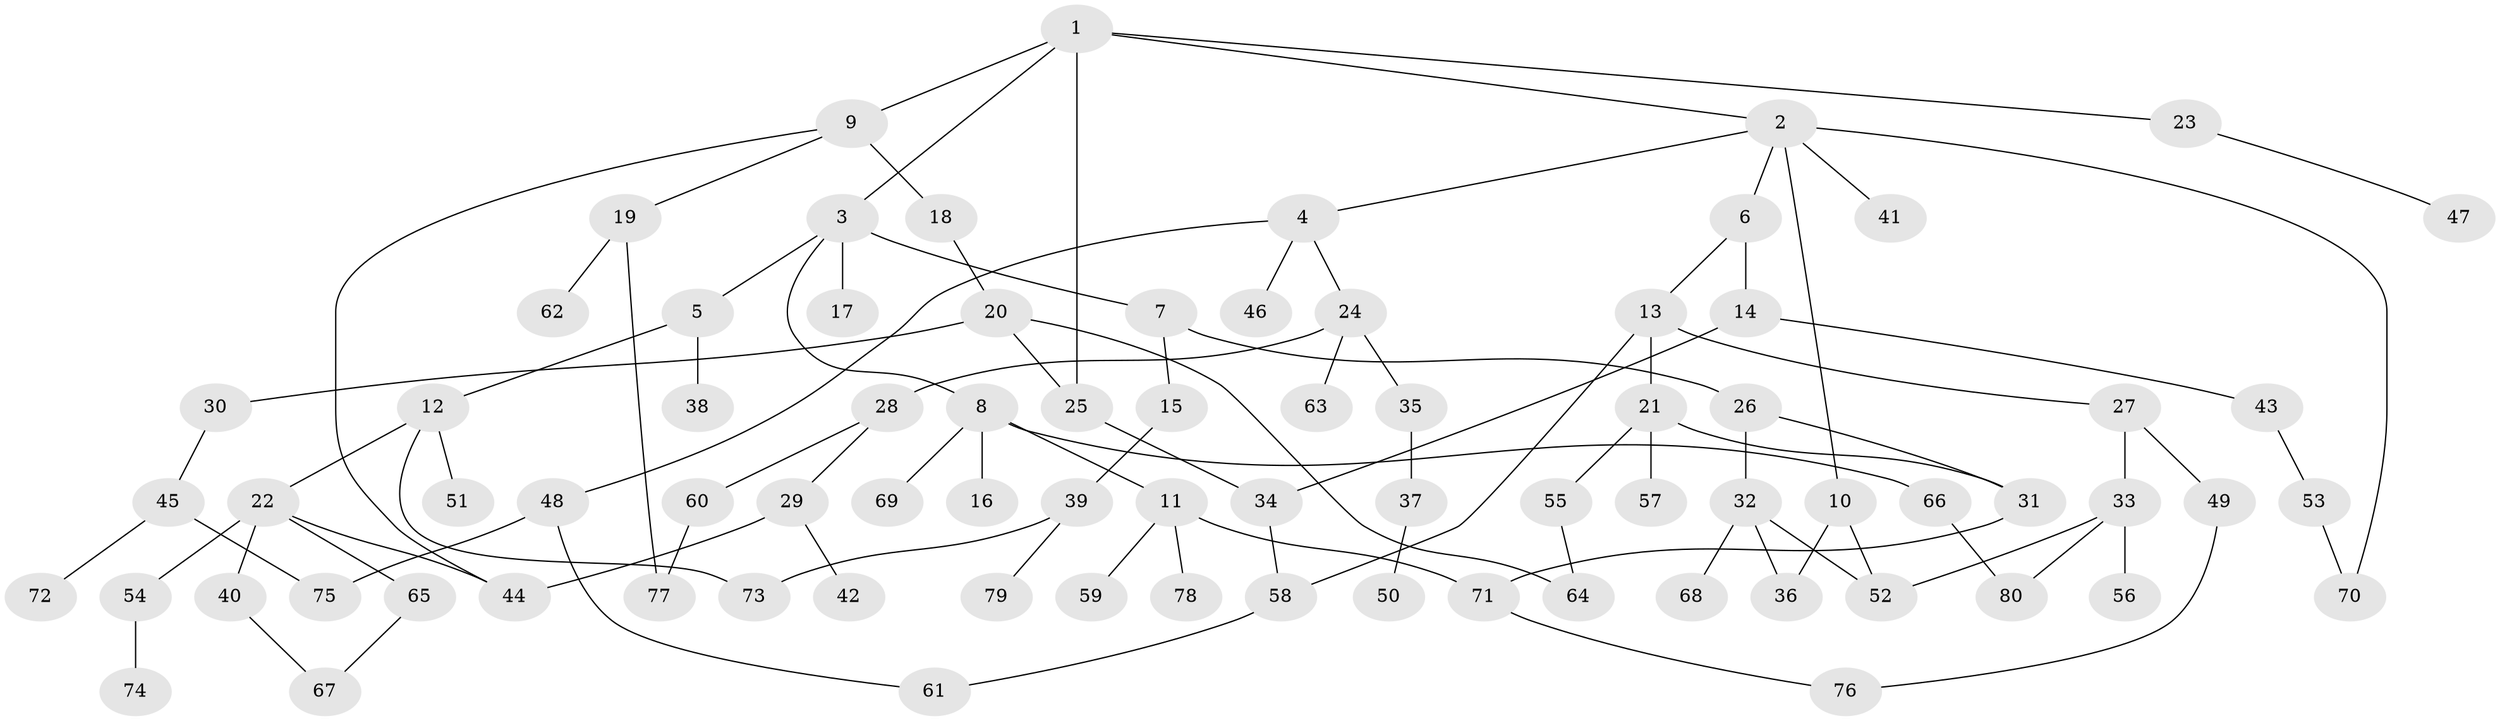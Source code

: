 // coarse degree distribution, {5: 0.08928571428571429, 6: 0.017857142857142856, 7: 0.03571428571428571, 4: 0.125, 3: 0.16071428571428573, 2: 0.2857142857142857, 1: 0.2857142857142857}
// Generated by graph-tools (version 1.1) at 2025/16/03/04/25 18:16:53]
// undirected, 80 vertices, 98 edges
graph export_dot {
graph [start="1"]
  node [color=gray90,style=filled];
  1;
  2;
  3;
  4;
  5;
  6;
  7;
  8;
  9;
  10;
  11;
  12;
  13;
  14;
  15;
  16;
  17;
  18;
  19;
  20;
  21;
  22;
  23;
  24;
  25;
  26;
  27;
  28;
  29;
  30;
  31;
  32;
  33;
  34;
  35;
  36;
  37;
  38;
  39;
  40;
  41;
  42;
  43;
  44;
  45;
  46;
  47;
  48;
  49;
  50;
  51;
  52;
  53;
  54;
  55;
  56;
  57;
  58;
  59;
  60;
  61;
  62;
  63;
  64;
  65;
  66;
  67;
  68;
  69;
  70;
  71;
  72;
  73;
  74;
  75;
  76;
  77;
  78;
  79;
  80;
  1 -- 2;
  1 -- 3;
  1 -- 9;
  1 -- 23;
  1 -- 25;
  2 -- 4;
  2 -- 6;
  2 -- 10;
  2 -- 41;
  2 -- 70;
  3 -- 5;
  3 -- 7;
  3 -- 8;
  3 -- 17;
  4 -- 24;
  4 -- 46;
  4 -- 48;
  5 -- 12;
  5 -- 38;
  6 -- 13;
  6 -- 14;
  7 -- 15;
  7 -- 26;
  8 -- 11;
  8 -- 16;
  8 -- 66;
  8 -- 69;
  9 -- 18;
  9 -- 19;
  9 -- 44;
  10 -- 36;
  10 -- 52;
  11 -- 59;
  11 -- 71;
  11 -- 78;
  12 -- 22;
  12 -- 51;
  12 -- 73;
  13 -- 21;
  13 -- 27;
  13 -- 58;
  14 -- 43;
  14 -- 34;
  15 -- 39;
  18 -- 20;
  19 -- 62;
  19 -- 77;
  20 -- 25;
  20 -- 30;
  20 -- 64;
  21 -- 55;
  21 -- 57;
  21 -- 31;
  22 -- 40;
  22 -- 44;
  22 -- 54;
  22 -- 65;
  23 -- 47;
  24 -- 28;
  24 -- 35;
  24 -- 63;
  25 -- 34;
  26 -- 31;
  26 -- 32;
  27 -- 33;
  27 -- 49;
  28 -- 29;
  28 -- 60;
  29 -- 42;
  29 -- 44;
  30 -- 45;
  31 -- 71;
  32 -- 36;
  32 -- 68;
  32 -- 52;
  33 -- 52;
  33 -- 56;
  33 -- 80;
  34 -- 58;
  35 -- 37;
  37 -- 50;
  39 -- 73;
  39 -- 79;
  40 -- 67;
  43 -- 53;
  45 -- 72;
  45 -- 75;
  48 -- 61;
  48 -- 75;
  49 -- 76;
  53 -- 70;
  54 -- 74;
  55 -- 64;
  58 -- 61;
  60 -- 77;
  65 -- 67;
  66 -- 80;
  71 -- 76;
}
